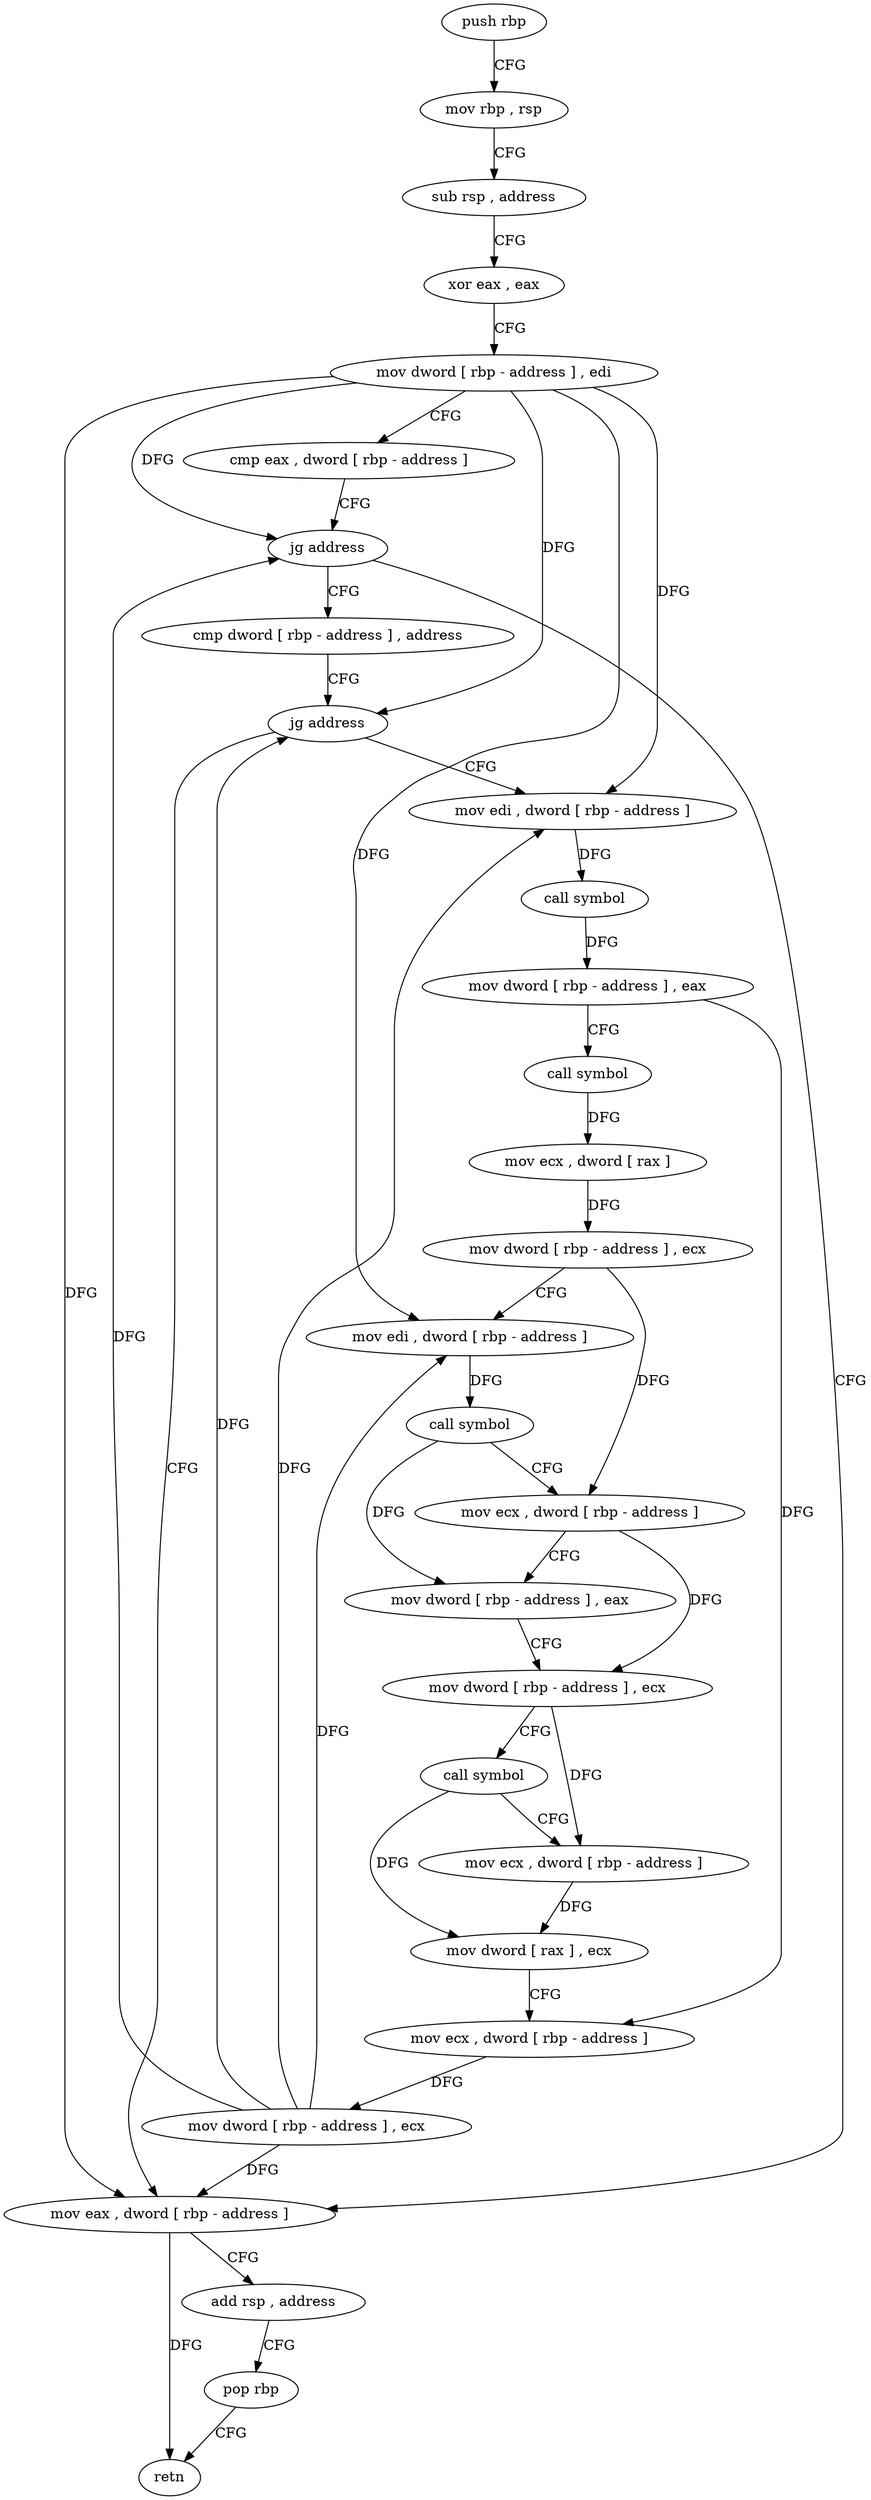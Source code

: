 digraph "func" {
"4250496" [label = "push rbp" ]
"4250497" [label = "mov rbp , rsp" ]
"4250500" [label = "sub rsp , address" ]
"4250504" [label = "xor eax , eax" ]
"4250506" [label = "mov dword [ rbp - address ] , edi" ]
"4250509" [label = "cmp eax , dword [ rbp - address ]" ]
"4250512" [label = "jg address" ]
"4250582" [label = "mov eax , dword [ rbp - address ]" ]
"4250518" [label = "cmp dword [ rbp - address ] , address" ]
"4250585" [label = "add rsp , address" ]
"4250589" [label = "pop rbp" ]
"4250590" [label = "retn" ]
"4250522" [label = "jg address" ]
"4250528" [label = "mov edi , dword [ rbp - address ]" ]
"4250531" [label = "call symbol" ]
"4250536" [label = "mov dword [ rbp - address ] , eax" ]
"4250539" [label = "call symbol" ]
"4250544" [label = "mov ecx , dword [ rax ]" ]
"4250546" [label = "mov dword [ rbp - address ] , ecx" ]
"4250549" [label = "mov edi , dword [ rbp - address ]" ]
"4250552" [label = "call symbol" ]
"4250557" [label = "mov ecx , dword [ rbp - address ]" ]
"4250560" [label = "mov dword [ rbp - address ] , eax" ]
"4250563" [label = "mov dword [ rbp - address ] , ecx" ]
"4250566" [label = "call symbol" ]
"4250571" [label = "mov ecx , dword [ rbp - address ]" ]
"4250574" [label = "mov dword [ rax ] , ecx" ]
"4250576" [label = "mov ecx , dword [ rbp - address ]" ]
"4250579" [label = "mov dword [ rbp - address ] , ecx" ]
"4250496" -> "4250497" [ label = "CFG" ]
"4250497" -> "4250500" [ label = "CFG" ]
"4250500" -> "4250504" [ label = "CFG" ]
"4250504" -> "4250506" [ label = "CFG" ]
"4250506" -> "4250509" [ label = "CFG" ]
"4250506" -> "4250512" [ label = "DFG" ]
"4250506" -> "4250582" [ label = "DFG" ]
"4250506" -> "4250522" [ label = "DFG" ]
"4250506" -> "4250528" [ label = "DFG" ]
"4250506" -> "4250549" [ label = "DFG" ]
"4250509" -> "4250512" [ label = "CFG" ]
"4250512" -> "4250582" [ label = "CFG" ]
"4250512" -> "4250518" [ label = "CFG" ]
"4250582" -> "4250585" [ label = "CFG" ]
"4250582" -> "4250590" [ label = "DFG" ]
"4250518" -> "4250522" [ label = "CFG" ]
"4250585" -> "4250589" [ label = "CFG" ]
"4250589" -> "4250590" [ label = "CFG" ]
"4250522" -> "4250582" [ label = "CFG" ]
"4250522" -> "4250528" [ label = "CFG" ]
"4250528" -> "4250531" [ label = "DFG" ]
"4250531" -> "4250536" [ label = "DFG" ]
"4250536" -> "4250539" [ label = "CFG" ]
"4250536" -> "4250576" [ label = "DFG" ]
"4250539" -> "4250544" [ label = "DFG" ]
"4250544" -> "4250546" [ label = "DFG" ]
"4250546" -> "4250549" [ label = "CFG" ]
"4250546" -> "4250557" [ label = "DFG" ]
"4250549" -> "4250552" [ label = "DFG" ]
"4250552" -> "4250557" [ label = "CFG" ]
"4250552" -> "4250560" [ label = "DFG" ]
"4250557" -> "4250560" [ label = "CFG" ]
"4250557" -> "4250563" [ label = "DFG" ]
"4250560" -> "4250563" [ label = "CFG" ]
"4250563" -> "4250566" [ label = "CFG" ]
"4250563" -> "4250571" [ label = "DFG" ]
"4250566" -> "4250571" [ label = "CFG" ]
"4250566" -> "4250574" [ label = "DFG" ]
"4250571" -> "4250574" [ label = "DFG" ]
"4250574" -> "4250576" [ label = "CFG" ]
"4250576" -> "4250579" [ label = "DFG" ]
"4250579" -> "4250582" [ label = "DFG" ]
"4250579" -> "4250512" [ label = "DFG" ]
"4250579" -> "4250522" [ label = "DFG" ]
"4250579" -> "4250528" [ label = "DFG" ]
"4250579" -> "4250549" [ label = "DFG" ]
}
